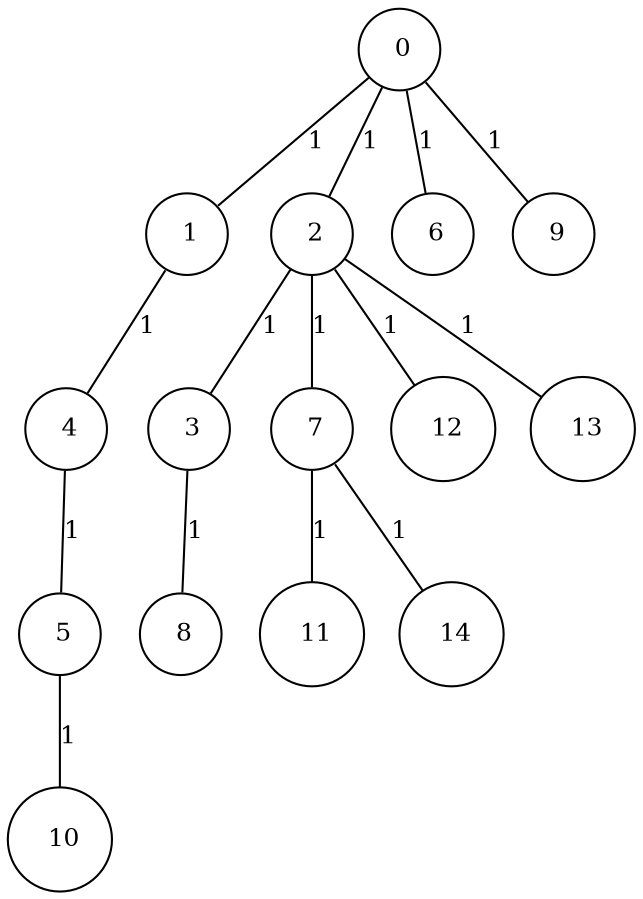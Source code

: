 graph G {
size="8.5,11;"
ratio = "expand;"
fixedsize="true;"
overlap="scale;"
node[shape=circle,width=.12,hight=.12,fontsize=12]
edge[fontsize=12]

0[label=" 0" color=black, pos="2.4704397,2.1080201!"];
1[label=" 1" color=black, pos="0.0012131329,2.5180493!"];
2[label=" 2" color=black, pos="2.7729488,2.3225648!"];
3[label=" 3" color=black, pos="1.7867658,1.0823362!"];
4[label=" 4" color=black, pos="2.5648643,1.1997751!"];
5[label=" 5" color=black, pos="2.2903191,0.52338415!"];
6[label=" 6" color=black, pos="2.8970302,0.66834332!"];
7[label=" 7" color=black, pos="0.56618262,1.0951902!"];
8[label=" 8" color=black, pos="0.73541271,0.58187497!"];
9[label=" 9" color=black, pos="2.3975075,0.64196929!"];
10[label=" 10" color=black, pos="2.3957298,0.83557996!"];
11[label=" 11" color=black, pos="2.6373013,0.76095401!"];
12[label=" 12" color=black, pos="2.4902637,1.6448322!"];
13[label=" 13" color=black, pos="1.8124302,2.906889!"];
14[label=" 14" color=black, pos="1.8788077,1.525694!"];
0--1[label="1"]
0--2[label="1"]
0--6[label="1"]
0--9[label="1"]
1--4[label="1"]
2--3[label="1"]
2--7[label="1"]
2--12[label="1"]
2--13[label="1"]
3--8[label="1"]
4--5[label="1"]
5--10[label="1"]
7--11[label="1"]
7--14[label="1"]

}
